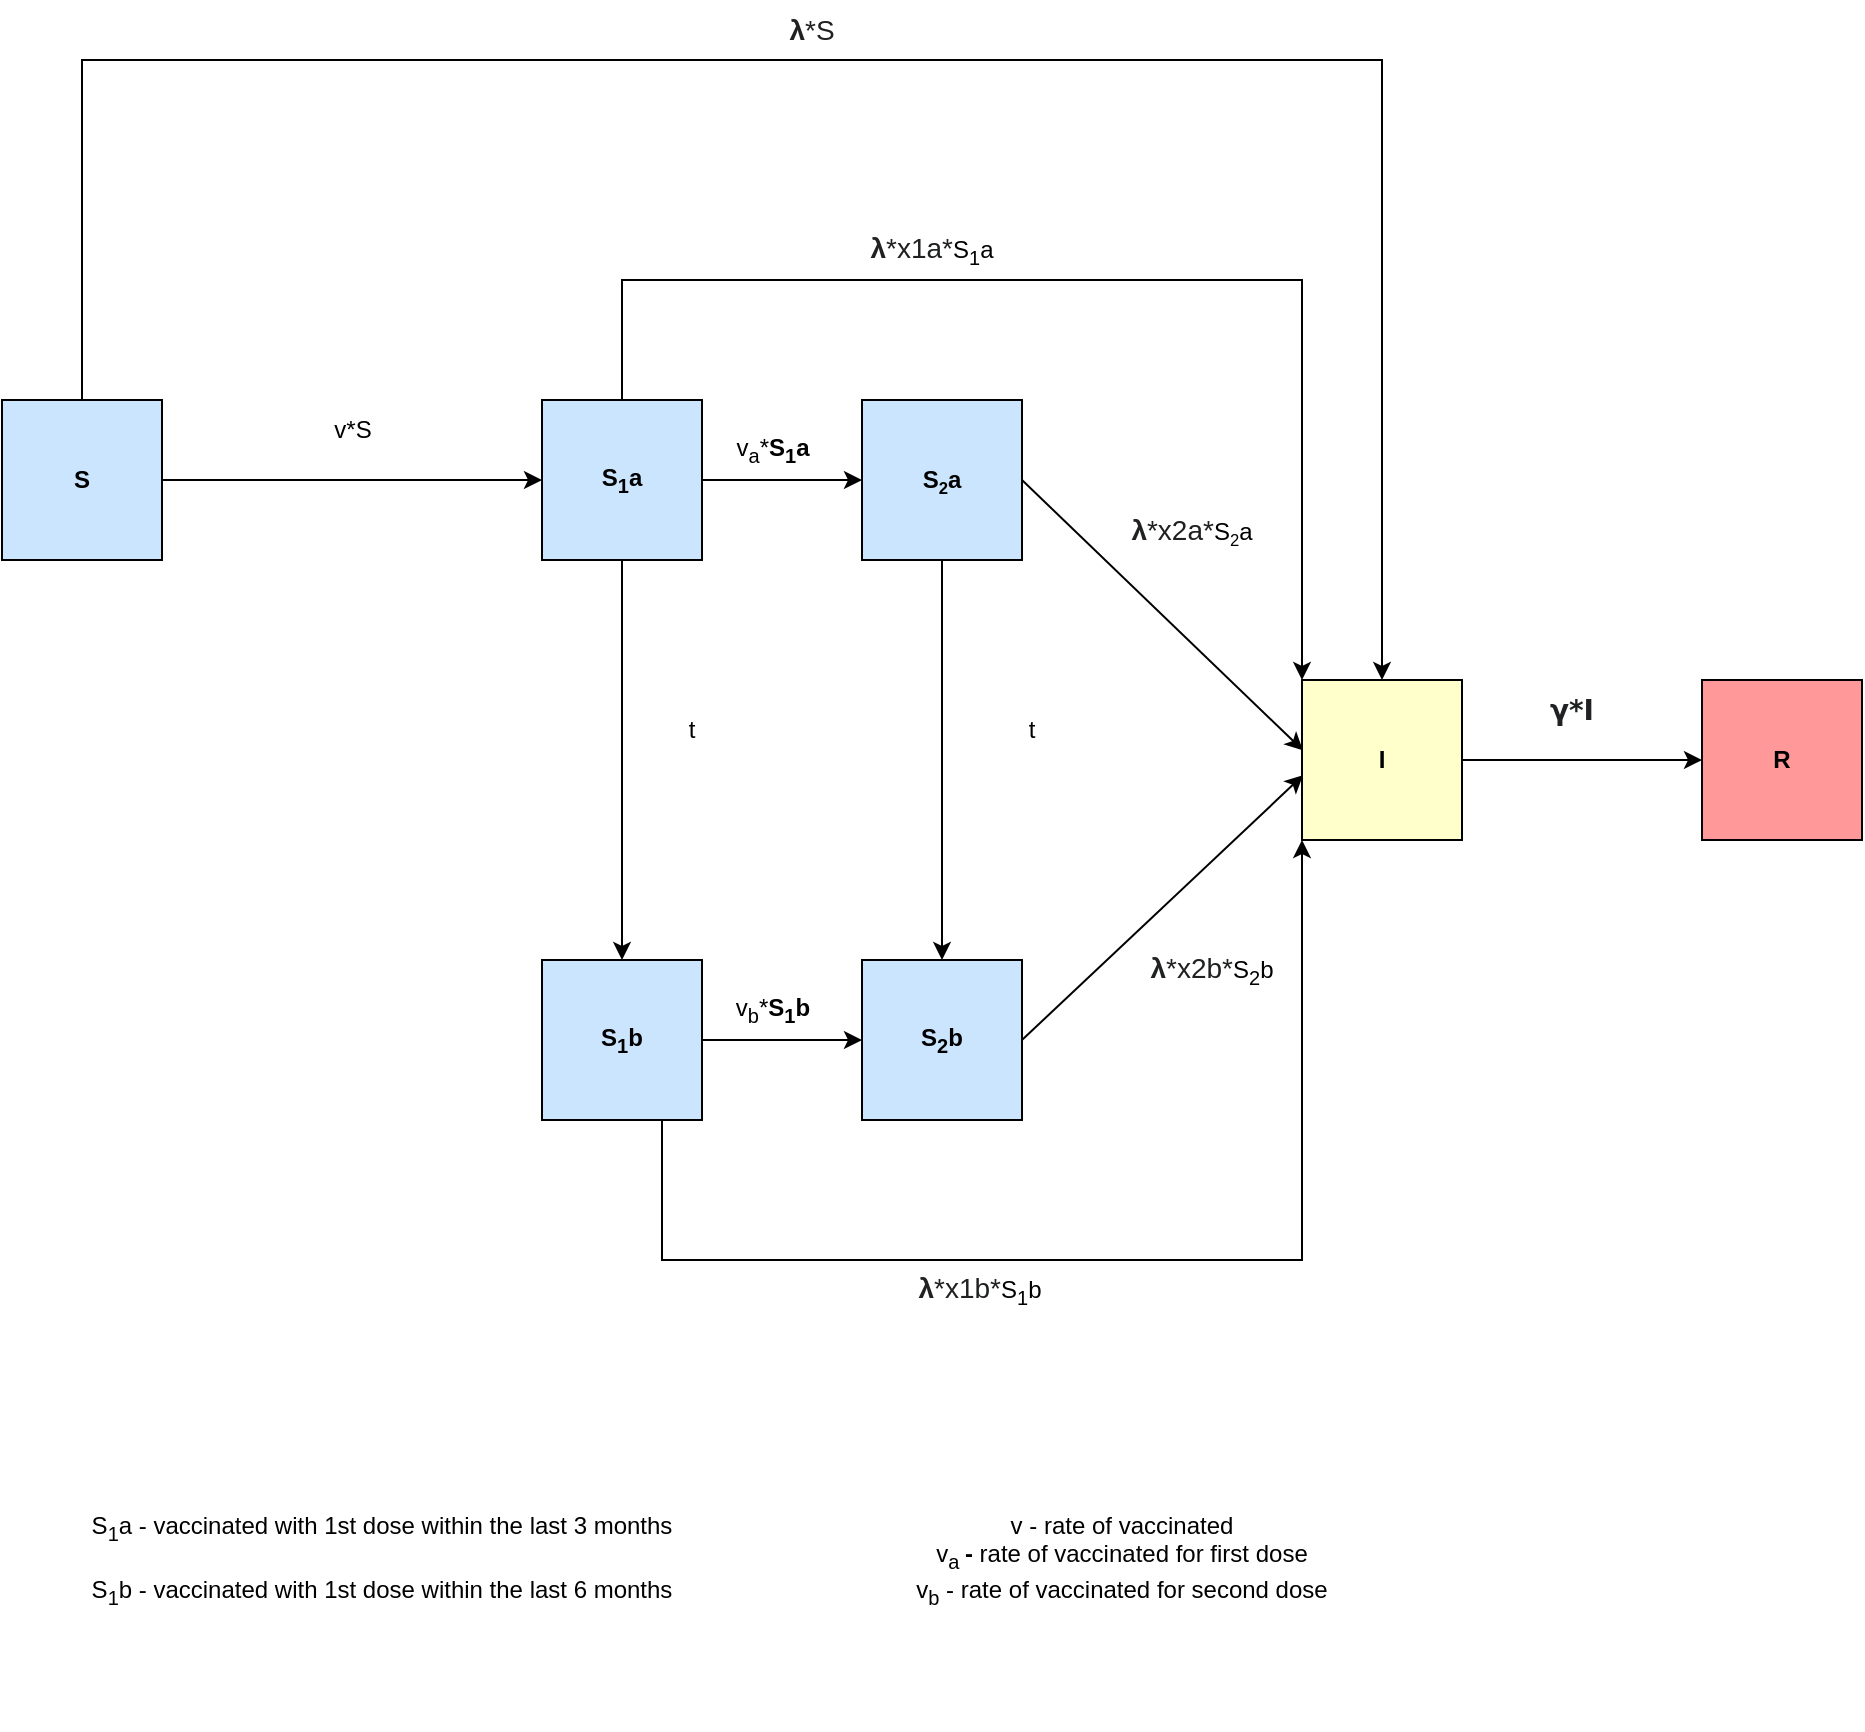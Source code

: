 <mxfile version="20.4.0" type="device"><diagram id="6DWleWUdLikmlStNxVUE" name="Page-1"><mxGraphModel dx="2489" dy="762" grid="1" gridSize="10" guides="1" tooltips="1" connect="1" arrows="1" fold="1" page="1" pageScale="1" pageWidth="827" pageHeight="1169" math="0" shadow="0"><root><mxCell id="0"/><mxCell id="1" parent="0"/><mxCell id="ACdII-lDuw1BCoZUQm2l-20" value="S&lt;sub&gt;1&lt;/sub&gt;a - vaccinated with 1st dose within the last 3 months&lt;br&gt;&lt;br&gt;S&lt;sub&gt;1&lt;/sub&gt;b - vaccinated with 1st dose within the last 6 months" style="text;html=1;strokeColor=none;fillColor=none;align=center;verticalAlign=middle;whiteSpace=wrap;rounded=0;" parent="1" vertex="1"><mxGeometry y="970" width="350" height="140" as="geometry"/></mxCell><mxCell id="ACdII-lDuw1BCoZUQm2l-22" value="v - rate of vaccinated&lt;br&gt;v&lt;sub style=&quot;&quot;&gt;a&amp;nbsp;&lt;/sub&gt;&lt;span style=&quot;font-weight: 700;&quot;&gt;- &lt;/span&gt;rate of vaccinated for first dose&lt;br&gt;&lt;span style=&quot;&quot;&gt;v&lt;/span&gt;&lt;sub style=&quot;&quot;&gt;b&lt;/sub&gt;&amp;nbsp;- rate of vaccinated for second dose" style="text;html=1;strokeColor=none;fillColor=none;align=center;verticalAlign=middle;whiteSpace=wrap;rounded=0;" parent="1" vertex="1"><mxGeometry x="290" y="955" width="510" height="170" as="geometry"/></mxCell><mxCell id="ACdII-lDuw1BCoZUQm2l-55" style="edgeStyle=elbowEdgeStyle;rounded=0;orthogonalLoop=1;jettySize=auto;html=1;exitX=0.5;exitY=1;exitDx=0;exitDy=0;entryX=0.5;entryY=0;entryDx=0;entryDy=0;" parent="1" source="ACdII-lDuw1BCoZUQm2l-46" target="ACdII-lDuw1BCoZUQm2l-47" edge="1"><mxGeometry relative="1" as="geometry"/></mxCell><mxCell id="ACdII-lDuw1BCoZUQm2l-57" style="edgeStyle=elbowEdgeStyle;rounded=0;orthogonalLoop=1;jettySize=auto;html=1;exitX=1;exitY=0.5;exitDx=0;exitDy=0;entryX=0;entryY=0.5;entryDx=0;entryDy=0;" parent="1" source="ACdII-lDuw1BCoZUQm2l-46" target="ACdII-lDuw1BCoZUQm2l-48" edge="1"><mxGeometry relative="1" as="geometry"/></mxCell><mxCell id="ACdII-lDuw1BCoZUQm2l-65" style="edgeStyle=elbowEdgeStyle;rounded=0;orthogonalLoop=1;jettySize=auto;html=1;exitX=0.5;exitY=0;exitDx=0;exitDy=0;entryX=0;entryY=0;entryDx=0;entryDy=0;" parent="1" source="ACdII-lDuw1BCoZUQm2l-46" target="ACdII-lDuw1BCoZUQm2l-51" edge="1"><mxGeometry relative="1" as="geometry"><mxPoint x="545" y="350" as="targetPoint"/><Array as="points"><mxPoint x="295" y="400"/></Array></mxGeometry></mxCell><mxCell id="ACdII-lDuw1BCoZUQm2l-46" value="S&lt;sub&gt;1&lt;/sub&gt;a" style="rounded=0;whiteSpace=wrap;html=1;" parent="1" vertex="1"><mxGeometry x="255" y="460" width="80" height="80" as="geometry"/></mxCell><mxCell id="ACdII-lDuw1BCoZUQm2l-58" style="edgeStyle=elbowEdgeStyle;rounded=0;orthogonalLoop=1;jettySize=auto;html=1;exitX=1;exitY=0.5;exitDx=0;exitDy=0;entryX=0;entryY=0.5;entryDx=0;entryDy=0;" parent="1" source="ACdII-lDuw1BCoZUQm2l-47" target="ACdII-lDuw1BCoZUQm2l-49" edge="1"><mxGeometry relative="1" as="geometry"/></mxCell><mxCell id="ACdII-lDuw1BCoZUQm2l-67" style="edgeStyle=elbowEdgeStyle;rounded=0;orthogonalLoop=1;jettySize=auto;html=1;exitX=0.75;exitY=1;exitDx=0;exitDy=0;entryX=0;entryY=1;entryDx=0;entryDy=0;" parent="1" source="ACdII-lDuw1BCoZUQm2l-47" target="ACdII-lDuw1BCoZUQm2l-51" edge="1"><mxGeometry relative="1" as="geometry"><Array as="points"><mxPoint x="475" y="890"/></Array></mxGeometry></mxCell><mxCell id="ACdII-lDuw1BCoZUQm2l-47" value="S&lt;sub&gt;1&lt;/sub&gt;b" style="rounded=0;whiteSpace=wrap;html=1;fillColor=#CCE5FF;fontStyle=1" parent="1" vertex="1"><mxGeometry x="255" y="740" width="80" height="80" as="geometry"/></mxCell><mxCell id="ACdII-lDuw1BCoZUQm2l-56" style="edgeStyle=elbowEdgeStyle;rounded=0;orthogonalLoop=1;jettySize=auto;html=1;exitX=0.5;exitY=1;exitDx=0;exitDy=0;entryX=0.5;entryY=0;entryDx=0;entryDy=0;" parent="1" source="ACdII-lDuw1BCoZUQm2l-48" target="ACdII-lDuw1BCoZUQm2l-49" edge="1"><mxGeometry relative="1" as="geometry"/></mxCell><mxCell id="ACdII-lDuw1BCoZUQm2l-48" value="S&lt;span style=&quot;font-size: 10px;&quot;&gt;&lt;sub&gt;2&lt;/sub&gt;&lt;/span&gt;a" style="rounded=0;whiteSpace=wrap;html=1;" parent="1" vertex="1"><mxGeometry x="415" y="460" width="80" height="80" as="geometry"/></mxCell><mxCell id="ACdII-lDuw1BCoZUQm2l-49" value="S&lt;sub&gt;2&lt;/sub&gt;b" style="rounded=0;whiteSpace=wrap;html=1;fillColor=#CCE5FF;fontStyle=1" parent="1" vertex="1"><mxGeometry x="415" y="740" width="80" height="80" as="geometry"/></mxCell><mxCell id="ACdII-lDuw1BCoZUQm2l-54" style="edgeStyle=elbowEdgeStyle;rounded=0;orthogonalLoop=1;jettySize=auto;html=1;exitX=1;exitY=0.5;exitDx=0;exitDy=0;entryX=0;entryY=0.5;entryDx=0;entryDy=0;" parent="1" source="ACdII-lDuw1BCoZUQm2l-51" edge="1"><mxGeometry relative="1" as="geometry"><mxPoint x="835" y="640" as="targetPoint"/></mxGeometry></mxCell><mxCell id="ACdII-lDuw1BCoZUQm2l-51" value="I" style="rounded=0;whiteSpace=wrap;html=1;fontStyle=1;fillColor=#FFFFCC;" parent="1" vertex="1"><mxGeometry x="635" y="600" width="80" height="80" as="geometry"/></mxCell><mxCell id="ACdII-lDuw1BCoZUQm2l-52" value="R" style="rounded=0;whiteSpace=wrap;html=1;fontStyle=1;fillColor=#FF9999;" parent="1" vertex="1"><mxGeometry x="835" y="600" width="80" height="80" as="geometry"/></mxCell><mxCell id="ACdII-lDuw1BCoZUQm2l-68" value="" style="endArrow=classic;html=1;rounded=0;entryX=0.006;entryY=0.44;entryDx=0;entryDy=0;entryPerimeter=0;" parent="1" target="ACdII-lDuw1BCoZUQm2l-51" edge="1"><mxGeometry width="50" height="50" relative="1" as="geometry"><mxPoint x="495" y="500" as="sourcePoint"/><mxPoint x="545" y="450" as="targetPoint"/></mxGeometry></mxCell><mxCell id="ACdII-lDuw1BCoZUQm2l-69" value="" style="endArrow=classic;html=1;rounded=0;entryX=0.006;entryY=0.596;entryDx=0;entryDy=0;entryPerimeter=0;" parent="1" target="ACdII-lDuw1BCoZUQm2l-51" edge="1"><mxGeometry width="50" height="50" relative="1" as="geometry"><mxPoint x="495" y="780" as="sourcePoint"/><mxPoint x="545" y="730" as="targetPoint"/></mxGeometry></mxCell><mxCell id="ACdII-lDuw1BCoZUQm2l-70" value="&lt;span style=&quot;color: rgb(32, 33, 34); font-family: sans-serif; font-size: 14px; text-align: start; background-color: rgb(255, 255, 255);&quot;&gt;&lt;span style=&quot;&quot; title=&quot;Greek-language text&quot;&gt;&lt;span style=&quot;&quot; lang=&quot;el&quot;&gt;&lt;b&gt;λ&lt;/b&gt;*x2b*&lt;/span&gt;&lt;/span&gt;&lt;/span&gt;S&lt;sub&gt;2&lt;/sub&gt;b" style="text;html=1;strokeColor=none;fillColor=none;align=center;verticalAlign=middle;whiteSpace=wrap;rounded=0;" parent="1" vertex="1"><mxGeometry x="550" y="730" width="80" height="30" as="geometry"/></mxCell><mxCell id="ACdII-lDuw1BCoZUQm2l-71" value="&lt;span style=&quot;color: rgb(32, 33, 34); font-family: sans-serif; font-size: 14px; text-align: start; background-color: rgb(255, 255, 255);&quot;&gt;&lt;span style=&quot;&quot; title=&quot;Greek-language text&quot;&gt;&lt;span style=&quot;&quot; lang=&quot;el&quot;&gt;&lt;b&gt;λ&lt;/b&gt;*x1b*&lt;/span&gt;&lt;/span&gt;&lt;/span&gt;S&lt;sub&gt;1&lt;/sub&gt;b" style="text;html=1;strokeColor=none;fillColor=none;align=center;verticalAlign=middle;whiteSpace=wrap;rounded=0;" parent="1" vertex="1"><mxGeometry x="434" y="890" width="80" height="30" as="geometry"/></mxCell><mxCell id="ACdII-lDuw1BCoZUQm2l-72" value="&lt;span style=&quot;color: rgb(32, 33, 34); font-family: sans-serif; font-size: 14px; text-align: start; background-color: rgb(255, 255, 255);&quot;&gt;&lt;span style=&quot;&quot; title=&quot;Greek-language text&quot;&gt;&lt;span style=&quot;&quot; lang=&quot;el&quot;&gt;&lt;b&gt;λ&lt;/b&gt;*x1a*&lt;/span&gt;&lt;/span&gt;&lt;/span&gt;S&lt;sub&gt;1&lt;/sub&gt;a" style="text;html=1;strokeColor=none;fillColor=none;align=center;verticalAlign=middle;whiteSpace=wrap;rounded=0;" parent="1" vertex="1"><mxGeometry x="410" y="370" width="80" height="30" as="geometry"/></mxCell><mxCell id="ACdII-lDuw1BCoZUQm2l-73" value="&lt;span style=&quot;color: rgb(32, 33, 34); font-family: sans-serif; font-size: 14px; text-align: start; background-color: rgb(255, 255, 255);&quot;&gt;&lt;span style=&quot;&quot; title=&quot;Greek-language text&quot;&gt;&lt;span style=&quot;&quot; lang=&quot;el&quot;&gt;&lt;b&gt;λ&lt;/b&gt;*x2a*&lt;/span&gt;&lt;/span&gt;&lt;/span&gt;S&lt;span style=&quot;font-size: 10px;&quot;&gt;&lt;sub&gt;2&lt;/sub&gt;&lt;/span&gt;a" style="text;html=1;strokeColor=none;fillColor=none;align=center;verticalAlign=middle;whiteSpace=wrap;rounded=0;" parent="1" vertex="1"><mxGeometry x="540" y="510" width="80" height="30" as="geometry"/></mxCell><mxCell id="ACdII-lDuw1BCoZUQm2l-80" style="edgeStyle=elbowEdgeStyle;rounded=0;orthogonalLoop=1;jettySize=auto;html=1;exitX=0.5;exitY=0;exitDx=0;exitDy=0;entryX=0;entryY=0.5;entryDx=0;entryDy=0;" parent="1" source="ACdII-lDuw1BCoZUQm2l-74" target="ACdII-lDuw1BCoZUQm2l-75" edge="1"><mxGeometry relative="1" as="geometry"/></mxCell><mxCell id="ACdII-lDuw1BCoZUQm2l-81" style="edgeStyle=elbowEdgeStyle;rounded=0;orthogonalLoop=1;jettySize=auto;html=1;exitX=0;exitY=0.5;exitDx=0;exitDy=0;entryX=0.5;entryY=0;entryDx=0;entryDy=0;" parent="1" source="ACdII-lDuw1BCoZUQm2l-74" target="ACdII-lDuw1BCoZUQm2l-51" edge="1"><mxGeometry relative="1" as="geometry"><Array as="points"><mxPoint x="440" y="290"/></Array></mxGeometry></mxCell><mxCell id="ACdII-lDuw1BCoZUQm2l-74" value="S" style="rounded=0;whiteSpace=wrap;html=1;direction=south;fillColor=#CCE5FF;fontStyle=1" parent="1" vertex="1"><mxGeometry x="-15" y="460" width="80" height="80" as="geometry"/></mxCell><mxCell id="ACdII-lDuw1BCoZUQm2l-75" value="S&lt;sub&gt;1&lt;/sub&gt;a" style="rounded=0;whiteSpace=wrap;html=1;fillColor=#CCE5FF;fontStyle=1" parent="1" vertex="1"><mxGeometry x="255" y="460" width="80" height="80" as="geometry"/></mxCell><mxCell id="ACdII-lDuw1BCoZUQm2l-76" value="S&lt;span style=&quot;font-size: 10px;&quot;&gt;&lt;sub&gt;2&lt;/sub&gt;&lt;/span&gt;a" style="rounded=0;whiteSpace=wrap;html=1;fillColor=#CCE5FF;fontStyle=1" parent="1" vertex="1"><mxGeometry x="415" y="460" width="80" height="80" as="geometry"/></mxCell><mxCell id="ACdII-lDuw1BCoZUQm2l-77" value="&lt;span style=&quot;color: rgb(32, 33, 34); font-family: sans-serif; font-size: 14px; text-align: start; background-color: rgb(255, 255, 255);&quot;&gt;&lt;span style=&quot;&quot; title=&quot;Greek-language text&quot;&gt;&lt;span style=&quot;&quot; lang=&quot;el&quot;&gt;&lt;b&gt;λ&lt;/b&gt;*S&lt;/span&gt;&lt;/span&gt;&lt;/span&gt;" style="text;html=1;strokeColor=none;fillColor=none;align=center;verticalAlign=middle;whiteSpace=wrap;rounded=0;" parent="1" vertex="1"><mxGeometry x="350" y="260" width="80" height="30" as="geometry"/></mxCell><mxCell id="ACdII-lDuw1BCoZUQm2l-78" value="&lt;b style=&quot;color: rgb(32, 33, 34); font-family: &amp;quot;SBL BibLit&amp;quot;, &amp;quot;SBL Greek&amp;quot;, Athena, &amp;quot;EB Garamond&amp;quot;, &amp;quot;EB Garamond 12&amp;quot;, &amp;quot;Foulis Greek&amp;quot;, &amp;quot;Garamond Libre&amp;quot;, Cardo, &amp;quot;Gentium Plus&amp;quot;, Gentium, Garamond, &amp;quot;Palatino Linotype&amp;quot;, &amp;quot;DejaVu Sans&amp;quot;, &amp;quot;DejaVu Serif&amp;quot;, FreeSerif, FreeSans, &amp;quot;Arial Unicode MS&amp;quot;, &amp;quot;Lucida Sans Unicode&amp;quot;, &amp;quot;Lucida Grande&amp;quot;, Code2000, sans-serif; font-size: 14px; text-align: start; background-color: rgb(255, 255, 255);&quot;&gt;γ*I&lt;/b&gt;" style="text;html=1;strokeColor=none;fillColor=none;align=center;verticalAlign=middle;whiteSpace=wrap;rounded=0;" parent="1" vertex="1"><mxGeometry x="740" y="600" width="60" height="30" as="geometry"/></mxCell><mxCell id="ACdII-lDuw1BCoZUQm2l-79" value="v*S" style="text;html=1;align=center;verticalAlign=middle;resizable=0;points=[];autosize=1;strokeColor=none;fillColor=none;" parent="1" vertex="1"><mxGeometry x="140" y="460" width="40" height="30" as="geometry"/></mxCell><mxCell id="picHhfT4VMeuc2u8qUsW-1" value="t" style="text;html=1;strokeColor=none;fillColor=none;align=center;verticalAlign=middle;whiteSpace=wrap;rounded=0;" parent="1" vertex="1"><mxGeometry x="300" y="610" width="60" height="30" as="geometry"/></mxCell><mxCell id="picHhfT4VMeuc2u8qUsW-2" value="t" style="text;html=1;strokeColor=none;fillColor=none;align=center;verticalAlign=middle;whiteSpace=wrap;rounded=0;" parent="1" vertex="1"><mxGeometry x="470" y="610" width="60" height="30" as="geometry"/></mxCell><mxCell id="T0uLpK9nIBZgV2VK1Vh2-2" value="v&lt;sub&gt;a&lt;/sub&gt;*&lt;span style=&quot;font-weight: 700;&quot;&gt;S&lt;/span&gt;&lt;sub style=&quot;font-weight: 700;&quot;&gt;1&lt;/sub&gt;&lt;span style=&quot;font-weight: 700;&quot;&gt;a&lt;/span&gt;" style="text;html=1;align=center;verticalAlign=middle;resizable=0;points=[];autosize=1;strokeColor=none;fillColor=none;" vertex="1" parent="1"><mxGeometry x="340" y="470" width="60" height="30" as="geometry"/></mxCell><mxCell id="T0uLpK9nIBZgV2VK1Vh2-3" value="v&lt;sub&gt;b&lt;/sub&gt;*&lt;span style=&quot;font-weight: 700;&quot;&gt;S&lt;/span&gt;&lt;sub style=&quot;font-weight: 700;&quot;&gt;1&lt;/sub&gt;&lt;span style=&quot;font-weight: 700;&quot;&gt;b&lt;/span&gt;" style="text;html=1;align=center;verticalAlign=middle;resizable=0;points=[];autosize=1;strokeColor=none;fillColor=none;" vertex="1" parent="1"><mxGeometry x="340" y="750" width="60" height="30" as="geometry"/></mxCell></root></mxGraphModel></diagram></mxfile>